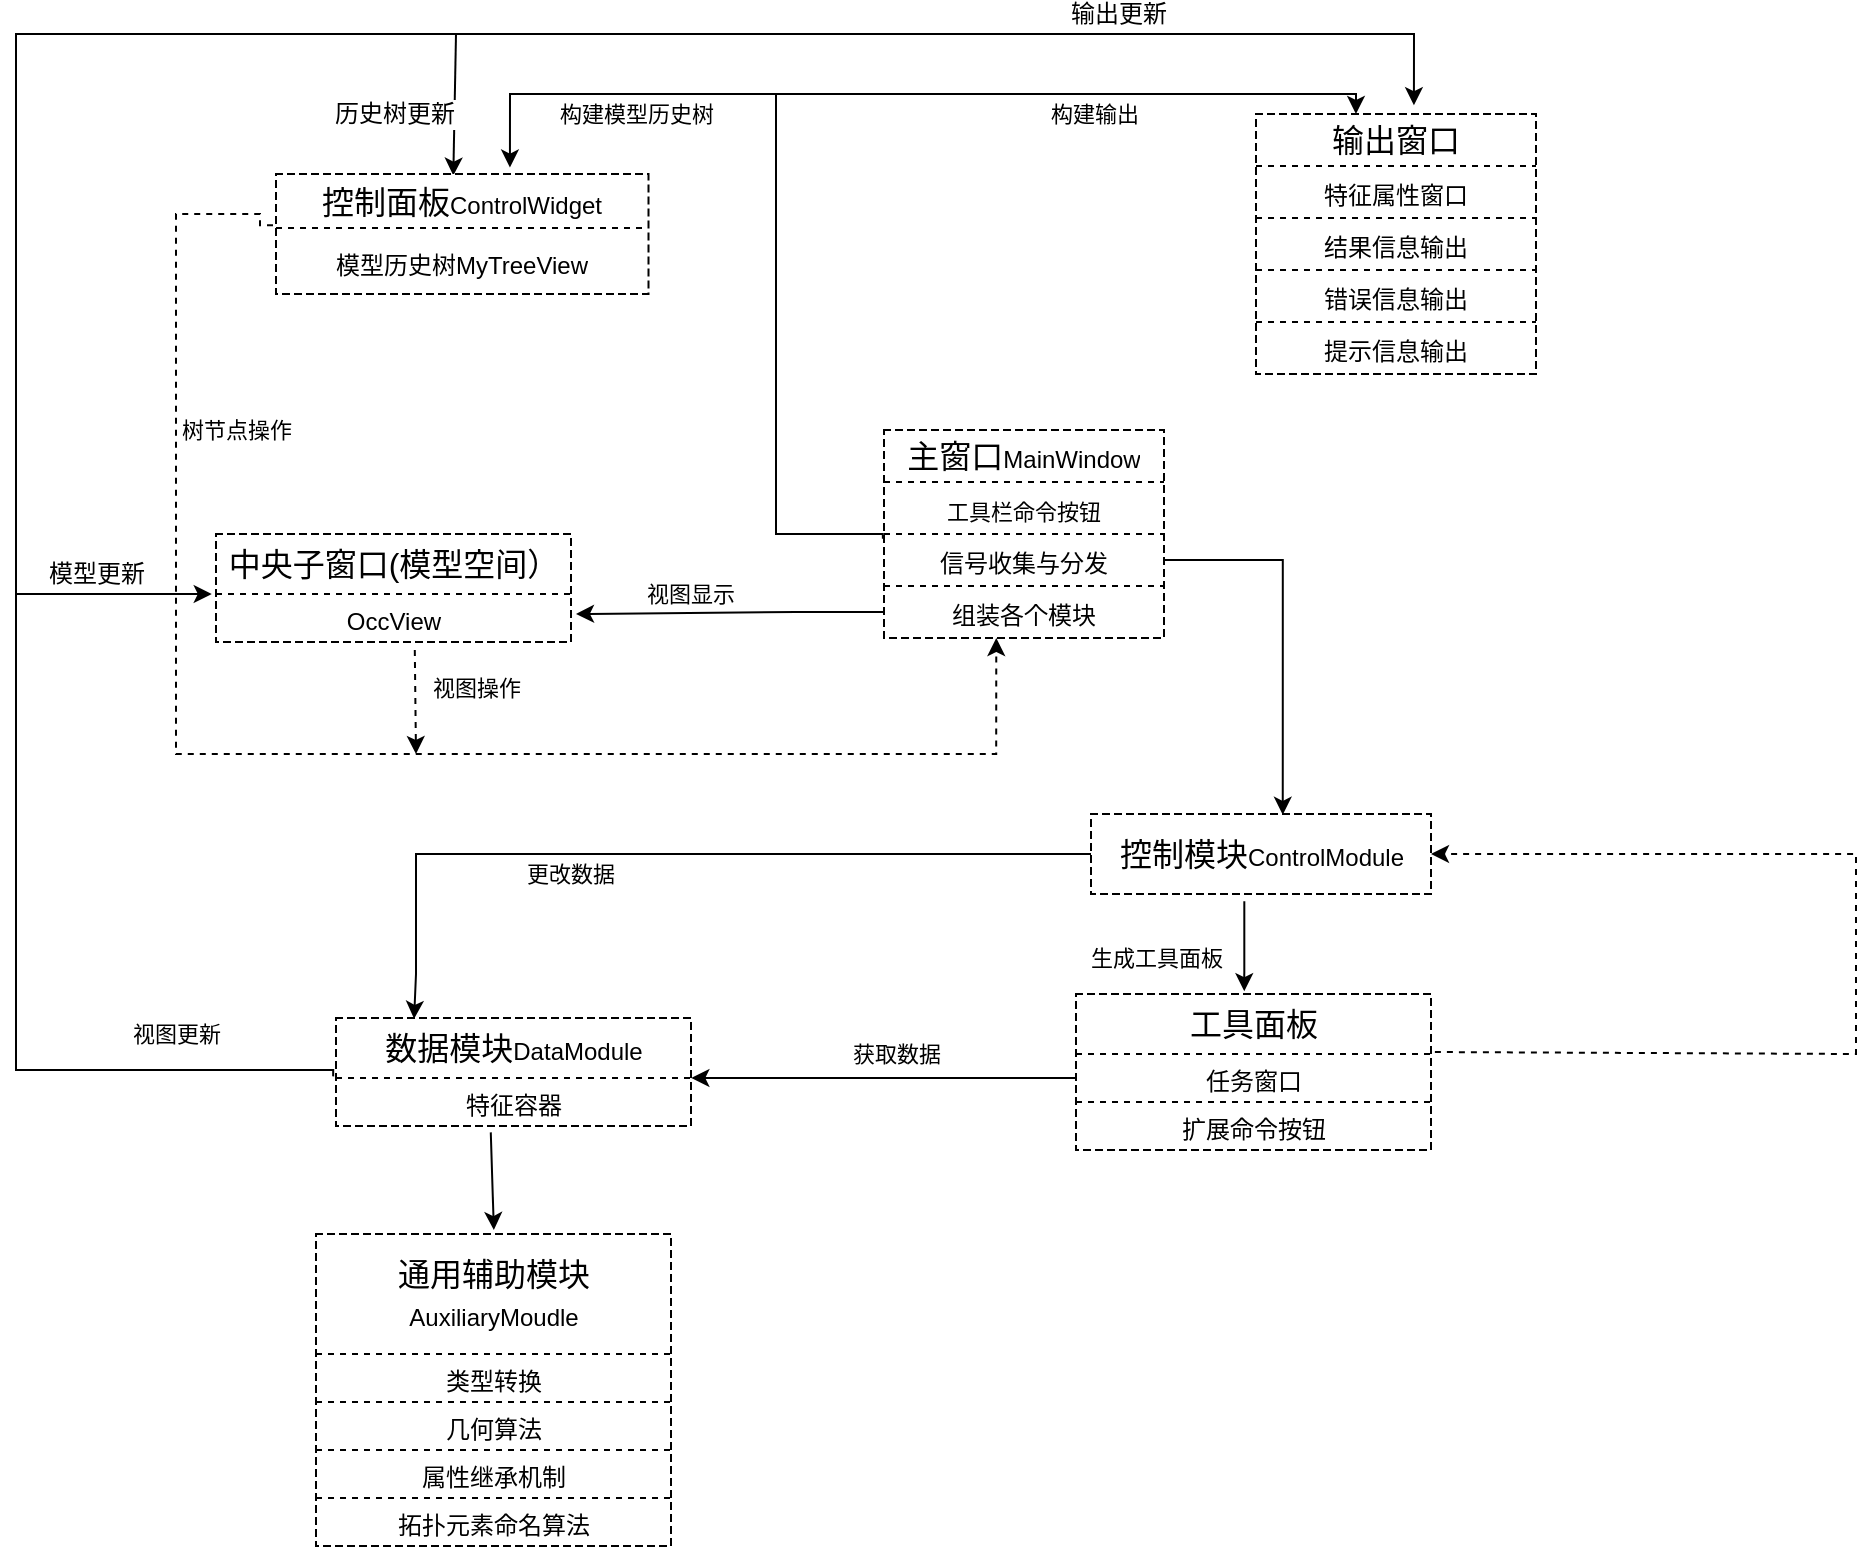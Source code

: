 <mxfile version="20.8.22" type="github">
  <diagram name="第 1 页" id="16RI17mL2uCNAuS8TD31">
    <mxGraphModel dx="1877" dy="1784" grid="1" gridSize="10" guides="1" tooltips="1" connect="1" arrows="1" fold="1" page="1" pageScale="1" pageWidth="827" pageHeight="1169" math="0" shadow="0">
      <root>
        <mxCell id="0" />
        <mxCell id="1" parent="0" />
        <mxCell id="DAp46HCaXQgZN_aL6sgi-23" value="" style="endArrow=classic;html=1;rounded=0;exitX=0.436;exitY=1.133;exitDx=0;exitDy=0;entryX=0.501;entryY=-0.033;entryDx=0;entryDy=0;entryPerimeter=0;exitPerimeter=0;" edge="1" parent="1" source="DAp46HCaXQgZN_aL6sgi-140" target="DAp46HCaXQgZN_aL6sgi-102">
          <mxGeometry width="50" height="50" relative="1" as="geometry">
            <mxPoint x="52.5" y="505" as="sourcePoint" />
            <mxPoint x="52.5" y="550" as="targetPoint" />
            <Array as="points" />
          </mxGeometry>
        </mxCell>
        <mxCell id="DAp46HCaXQgZN_aL6sgi-24" value="" style="endArrow=classic;html=1;rounded=0;exitX=0;exitY=0.5;exitDx=0;exitDy=0;" edge="1" parent="1" source="DAp46HCaXQgZN_aL6sgi-97">
          <mxGeometry width="50" height="50" relative="1" as="geometry">
            <mxPoint x="270" y="200" as="sourcePoint" />
            <mxPoint x="120" y="240" as="targetPoint" />
            <Array as="points">
              <mxPoint x="230" y="239" />
            </Array>
          </mxGeometry>
        </mxCell>
        <mxCell id="DAp46HCaXQgZN_aL6sgi-27" value="视图显示" style="edgeLabel;html=1;align=center;verticalAlign=middle;resizable=0;points=[];" vertex="1" connectable="0" parent="DAp46HCaXQgZN_aL6sgi-24">
          <mxGeometry x="0.44" y="-3" relative="1" as="geometry">
            <mxPoint x="14" y="-7" as="offset" />
          </mxGeometry>
        </mxCell>
        <mxCell id="DAp46HCaXQgZN_aL6sgi-25" value="" style="endArrow=classic;html=1;rounded=0;entryX=0.628;entryY=-0.119;entryDx=0;entryDy=0;entryPerimeter=0;edgeStyle=orthogonalEdgeStyle;exitX=-0.004;exitY=0.092;exitDx=0;exitDy=0;exitPerimeter=0;" edge="1" parent="1" source="DAp46HCaXQgZN_aL6sgi-95" target="DAp46HCaXQgZN_aL6sgi-133">
          <mxGeometry width="50" height="50" relative="1" as="geometry">
            <mxPoint x="200" y="200" as="sourcePoint" />
            <mxPoint x="92.245" y="-9.37" as="targetPoint" />
            <Array as="points">
              <mxPoint x="273" y="200" />
              <mxPoint x="220" y="200" />
              <mxPoint x="220" y="-20" />
              <mxPoint x="87" y="-20" />
            </Array>
          </mxGeometry>
        </mxCell>
        <mxCell id="DAp46HCaXQgZN_aL6sgi-28" value="构建模型历史树" style="edgeLabel;html=1;align=center;verticalAlign=middle;resizable=0;points=[];" vertex="1" connectable="0" parent="DAp46HCaXQgZN_aL6sgi-25">
          <mxGeometry x="0.555" y="-3" relative="1" as="geometry">
            <mxPoint y="13" as="offset" />
          </mxGeometry>
        </mxCell>
        <mxCell id="DAp46HCaXQgZN_aL6sgi-29" value="" style="endArrow=classic;html=1;rounded=0;edgeStyle=orthogonalEdgeStyle;entryX=0.357;entryY=0;entryDx=0;entryDy=0;entryPerimeter=0;" edge="1" parent="1" target="DAp46HCaXQgZN_aL6sgi-73">
          <mxGeometry width="50" height="50" relative="1" as="geometry">
            <mxPoint x="220" y="-20" as="sourcePoint" />
            <mxPoint x="510" y="50" as="targetPoint" />
            <Array as="points">
              <mxPoint x="510" y="-20" />
            </Array>
          </mxGeometry>
        </mxCell>
        <mxCell id="DAp46HCaXQgZN_aL6sgi-30" value="构建输出" style="edgeLabel;html=1;align=center;verticalAlign=middle;resizable=0;points=[];" vertex="1" connectable="0" parent="DAp46HCaXQgZN_aL6sgi-29">
          <mxGeometry x="0.023" y="5" relative="1" as="geometry">
            <mxPoint x="5" y="15" as="offset" />
          </mxGeometry>
        </mxCell>
        <mxCell id="DAp46HCaXQgZN_aL6sgi-31" value="" style="endArrow=classic;html=1;rounded=0;edgeStyle=orthogonalEdgeStyle;dashed=1;entryX=0.401;entryY=1;entryDx=0;entryDy=0;entryPerimeter=0;exitX=-0.008;exitY=-0.042;exitDx=0;exitDy=0;exitPerimeter=0;" edge="1" parent="1" source="DAp46HCaXQgZN_aL6sgi-135" target="DAp46HCaXQgZN_aL6sgi-97">
          <mxGeometry width="50" height="50" relative="1" as="geometry">
            <mxPoint x="2.5" y="40" as="sourcePoint" />
            <mxPoint x="330" y="230" as="targetPoint" />
            <Array as="points">
              <mxPoint x="-38" y="40" />
              <mxPoint x="-80" y="40" />
              <mxPoint x="-80" y="310" />
              <mxPoint x="330" y="310" />
            </Array>
          </mxGeometry>
        </mxCell>
        <mxCell id="DAp46HCaXQgZN_aL6sgi-37" value="树节点操作" style="edgeLabel;html=1;align=center;verticalAlign=middle;resizable=0;points=[];" vertex="1" connectable="0" parent="DAp46HCaXQgZN_aL6sgi-31">
          <mxGeometry x="-0.556" y="1" relative="1" as="geometry">
            <mxPoint x="29" y="-14" as="offset" />
          </mxGeometry>
        </mxCell>
        <mxCell id="DAp46HCaXQgZN_aL6sgi-38" value="" style="endArrow=classic;html=1;rounded=0;exitX=0.56;exitY=1.167;exitDx=0;exitDy=0;dashed=1;exitPerimeter=0;" edge="1" parent="1" source="DAp46HCaXQgZN_aL6sgi-127">
          <mxGeometry width="50" height="50" relative="1" as="geometry">
            <mxPoint x="35" y="230" as="sourcePoint" />
            <mxPoint x="40" y="310" as="targetPoint" />
            <Array as="points" />
          </mxGeometry>
        </mxCell>
        <mxCell id="DAp46HCaXQgZN_aL6sgi-39" value="视图操作" style="edgeLabel;html=1;align=center;verticalAlign=middle;resizable=0;points=[];" vertex="1" connectable="0" parent="DAp46HCaXQgZN_aL6sgi-38">
          <mxGeometry x="-0.28" relative="1" as="geometry">
            <mxPoint x="30" as="offset" />
          </mxGeometry>
        </mxCell>
        <mxCell id="DAp46HCaXQgZN_aL6sgi-40" value="" style="endArrow=classic;html=1;rounded=0;exitX=1;exitY=0.5;exitDx=0;exitDy=0;entryX=0.564;entryY=0.01;entryDx=0;entryDy=0;edgeStyle=orthogonalEdgeStyle;entryPerimeter=0;" edge="1" parent="1" source="DAp46HCaXQgZN_aL6sgi-95" target="DAp46HCaXQgZN_aL6sgi-143">
          <mxGeometry width="50" height="50" relative="1" as="geometry">
            <mxPoint x="390" y="200" as="sourcePoint" />
            <mxPoint x="454" y="310" as="targetPoint" />
          </mxGeometry>
        </mxCell>
        <mxCell id="DAp46HCaXQgZN_aL6sgi-46" value="" style="endArrow=classic;html=1;rounded=0;exitX=0;exitY=0.5;exitDx=0;exitDy=0;entryX=0.22;entryY=0.013;entryDx=0;entryDy=0;entryPerimeter=0;" edge="1" parent="1" source="DAp46HCaXQgZN_aL6sgi-143" target="DAp46HCaXQgZN_aL6sgi-138">
          <mxGeometry width="50" height="50" relative="1" as="geometry">
            <mxPoint x="412.24" y="378" as="sourcePoint" />
            <mxPoint x="53" y="440" as="targetPoint" />
            <Array as="points">
              <mxPoint x="40" y="360" />
              <mxPoint x="40" y="400" />
              <mxPoint x="40" y="420" />
            </Array>
          </mxGeometry>
        </mxCell>
        <mxCell id="DAp46HCaXQgZN_aL6sgi-47" value="更改数据" style="edgeLabel;html=1;align=center;verticalAlign=middle;resizable=0;points=[];" vertex="1" connectable="0" parent="DAp46HCaXQgZN_aL6sgi-46">
          <mxGeometry x="0.297" relative="1" as="geometry">
            <mxPoint x="12" y="10" as="offset" />
          </mxGeometry>
        </mxCell>
        <mxCell id="DAp46HCaXQgZN_aL6sgi-53" value="" style="endArrow=classic;html=1;rounded=0;exitX=0.451;exitY=1.09;exitDx=0;exitDy=0;entryX=0.474;entryY=-0.047;entryDx=0;entryDy=0;entryPerimeter=0;exitPerimeter=0;" edge="1" parent="1" source="DAp46HCaXQgZN_aL6sgi-143" target="DAp46HCaXQgZN_aL6sgi-114">
          <mxGeometry width="50" height="50" relative="1" as="geometry">
            <mxPoint x="454" y="390" as="sourcePoint" />
            <mxPoint x="445" y="440" as="targetPoint" />
          </mxGeometry>
        </mxCell>
        <mxCell id="DAp46HCaXQgZN_aL6sgi-54" value="生成工具面板" style="edgeLabel;html=1;align=center;verticalAlign=middle;resizable=0;points=[];" vertex="1" connectable="0" parent="DAp46HCaXQgZN_aL6sgi-53">
          <mxGeometry x="0.117" y="-1" relative="1" as="geometry">
            <mxPoint x="-43" y="3" as="offset" />
          </mxGeometry>
        </mxCell>
        <mxCell id="DAp46HCaXQgZN_aL6sgi-55" value="" style="endArrow=classic;html=1;rounded=0;exitX=1.011;exitY=0.967;exitDx=0;exitDy=0;entryX=1;entryY=0.5;entryDx=0;entryDy=0;dashed=1;edgeStyle=orthogonalEdgeStyle;exitPerimeter=0;" edge="1" parent="1" source="DAp46HCaXQgZN_aL6sgi-114" target="DAp46HCaXQgZN_aL6sgi-143">
          <mxGeometry width="50" height="50" relative="1" as="geometry">
            <mxPoint x="500" y="485" as="sourcePoint" />
            <mxPoint x="496.24" y="360.4" as="targetPoint" />
            <Array as="points">
              <mxPoint x="760" y="460" />
              <mxPoint x="760" y="360" />
            </Array>
          </mxGeometry>
        </mxCell>
        <mxCell id="DAp46HCaXQgZN_aL6sgi-56" value="" style="endArrow=classic;html=1;rounded=0;entryX=1.001;entryY=0;entryDx=0;entryDy=0;entryPerimeter=0;exitX=0;exitY=0.5;exitDx=0;exitDy=0;" edge="1" parent="1" source="DAp46HCaXQgZN_aL6sgi-116" target="DAp46HCaXQgZN_aL6sgi-140">
          <mxGeometry width="50" height="50" relative="1" as="geometry">
            <mxPoint x="154.66" y="470" as="sourcePoint" />
            <mxPoint x="454.66" y="461.875" as="targetPoint" />
            <Array as="points" />
          </mxGeometry>
        </mxCell>
        <mxCell id="DAp46HCaXQgZN_aL6sgi-57" value="获取数据" style="edgeLabel;html=1;align=center;verticalAlign=middle;resizable=0;points=[];" vertex="1" connectable="0" parent="DAp46HCaXQgZN_aL6sgi-56">
          <mxGeometry x="-0.155" relative="1" as="geometry">
            <mxPoint x="-9" y="-12" as="offset" />
          </mxGeometry>
        </mxCell>
        <mxCell id="DAp46HCaXQgZN_aL6sgi-58" value="" style="endArrow=classic;html=1;rounded=0;edgeStyle=orthogonalEdgeStyle;entryX=0.564;entryY=-0.169;entryDx=0;entryDy=0;entryPerimeter=0;exitX=-0.008;exitY=0.973;exitDx=0;exitDy=0;exitPerimeter=0;" edge="1" parent="1" source="DAp46HCaXQgZN_aL6sgi-138" target="DAp46HCaXQgZN_aL6sgi-73">
          <mxGeometry width="50" height="50" relative="1" as="geometry">
            <mxPoint x="-60" y="460" as="sourcePoint" />
            <mxPoint x="540" y="40" as="targetPoint" />
            <Array as="points">
              <mxPoint x="-1" y="468" />
              <mxPoint x="-160" y="468" />
              <mxPoint x="-160" y="-50" />
              <mxPoint x="539" y="-50" />
            </Array>
          </mxGeometry>
        </mxCell>
        <mxCell id="DAp46HCaXQgZN_aL6sgi-61" value="视图更新" style="edgeLabel;html=1;align=center;verticalAlign=middle;resizable=0;points=[];" vertex="1" connectable="0" parent="DAp46HCaXQgZN_aL6sgi-58">
          <mxGeometry x="-0.7" y="-4" relative="1" as="geometry">
            <mxPoint x="76" y="32" as="offset" />
          </mxGeometry>
        </mxCell>
        <mxCell id="DAp46HCaXQgZN_aL6sgi-153" value="输出更新" style="edgeLabel;html=1;align=center;verticalAlign=middle;resizable=0;points=[];fontSize=12;" vertex="1" connectable="0" parent="DAp46HCaXQgZN_aL6sgi-58">
          <mxGeometry x="0.89" y="-3" relative="1" as="geometry">
            <mxPoint x="-106" y="-13" as="offset" />
          </mxGeometry>
        </mxCell>
        <mxCell id="DAp46HCaXQgZN_aL6sgi-62" value="" style="endArrow=classic;html=1;rounded=0;entryX=-0.012;entryY=0;entryDx=0;entryDy=0;entryPerimeter=0;" edge="1" parent="1" target="DAp46HCaXQgZN_aL6sgi-127">
          <mxGeometry width="50" height="50" relative="1" as="geometry">
            <mxPoint x="-160" y="230" as="sourcePoint" />
            <mxPoint x="-25" y="200" as="targetPoint" />
          </mxGeometry>
        </mxCell>
        <mxCell id="DAp46HCaXQgZN_aL6sgi-151" value="模型更新" style="edgeLabel;html=1;align=center;verticalAlign=middle;resizable=0;points=[];fontSize=12;" vertex="1" connectable="0" parent="DAp46HCaXQgZN_aL6sgi-62">
          <mxGeometry x="-0.456" y="1" relative="1" as="geometry">
            <mxPoint x="13" y="-9" as="offset" />
          </mxGeometry>
        </mxCell>
        <mxCell id="DAp46HCaXQgZN_aL6sgi-63" value="" style="endArrow=classic;html=1;rounded=0;entryX=0.476;entryY=0.03;entryDx=0;entryDy=0;entryPerimeter=0;" edge="1" parent="1" target="DAp46HCaXQgZN_aL6sgi-133">
          <mxGeometry width="50" height="50" relative="1" as="geometry">
            <mxPoint x="60" y="-50" as="sourcePoint" />
            <mxPoint x="59.85" y="-8.56" as="targetPoint" />
          </mxGeometry>
        </mxCell>
        <mxCell id="DAp46HCaXQgZN_aL6sgi-152" value="历史树更新" style="edgeLabel;html=1;align=center;verticalAlign=middle;resizable=0;points=[];fontSize=12;" vertex="1" connectable="0" parent="DAp46HCaXQgZN_aL6sgi-63">
          <mxGeometry x="-0.298" y="-2" relative="1" as="geometry">
            <mxPoint x="-29" y="15" as="offset" />
          </mxGeometry>
        </mxCell>
        <mxCell id="DAp46HCaXQgZN_aL6sgi-72" value="" style="shape=table;startSize=0;container=1;collapsible=0;childLayout=tableLayout;fontSize=16;dashed=1;" vertex="1" parent="1">
          <mxGeometry x="460" y="-10" width="140" height="130" as="geometry" />
        </mxCell>
        <mxCell id="DAp46HCaXQgZN_aL6sgi-73" value="" style="shape=tableRow;horizontal=0;startSize=0;swimlaneHead=0;swimlaneBody=0;strokeColor=inherit;top=0;left=0;bottom=0;right=0;collapsible=0;dropTarget=0;fillColor=none;points=[[0,0.5],[1,0.5]];portConstraint=eastwest;fontSize=16;" vertex="1" parent="DAp46HCaXQgZN_aL6sgi-72">
          <mxGeometry width="140" height="26" as="geometry" />
        </mxCell>
        <mxCell id="DAp46HCaXQgZN_aL6sgi-74" value="&lt;font style=&quot;font-size: 16px;&quot;&gt;输出窗口&lt;/font&gt;" style="shape=partialRectangle;html=1;whiteSpace=wrap;connectable=0;strokeColor=inherit;overflow=hidden;fillColor=none;top=0;left=0;bottom=0;right=0;pointerEvents=1;fontSize=16;" vertex="1" parent="DAp46HCaXQgZN_aL6sgi-73">
          <mxGeometry width="140" height="26" as="geometry">
            <mxRectangle width="140" height="26" as="alternateBounds" />
          </mxGeometry>
        </mxCell>
        <mxCell id="DAp46HCaXQgZN_aL6sgi-77" value="" style="shape=tableRow;horizontal=0;startSize=0;swimlaneHead=0;swimlaneBody=0;strokeColor=inherit;top=0;left=0;bottom=0;right=0;collapsible=0;dropTarget=0;fillColor=none;points=[[0,0.5],[1,0.5]];portConstraint=eastwest;fontSize=16;" vertex="1" parent="DAp46HCaXQgZN_aL6sgi-72">
          <mxGeometry y="26" width="140" height="26" as="geometry" />
        </mxCell>
        <mxCell id="DAp46HCaXQgZN_aL6sgi-78" value="&lt;font style=&quot;font-size: 12px;&quot;&gt;特征属性窗口&lt;/font&gt;" style="shape=partialRectangle;html=1;whiteSpace=wrap;connectable=0;strokeColor=inherit;overflow=hidden;fillColor=none;top=0;left=0;bottom=0;right=0;pointerEvents=1;fontSize=16;" vertex="1" parent="DAp46HCaXQgZN_aL6sgi-77">
          <mxGeometry width="140" height="26" as="geometry">
            <mxRectangle width="140" height="26" as="alternateBounds" />
          </mxGeometry>
        </mxCell>
        <mxCell id="DAp46HCaXQgZN_aL6sgi-81" value="" style="shape=tableRow;horizontal=0;startSize=0;swimlaneHead=0;swimlaneBody=0;strokeColor=inherit;top=0;left=0;bottom=0;right=0;collapsible=0;dropTarget=0;fillColor=none;points=[[0,0.5],[1,0.5]];portConstraint=eastwest;fontSize=16;" vertex="1" parent="DAp46HCaXQgZN_aL6sgi-72">
          <mxGeometry y="52" width="140" height="26" as="geometry" />
        </mxCell>
        <mxCell id="DAp46HCaXQgZN_aL6sgi-82" value="&lt;font style=&quot;font-size: 12px;&quot;&gt;结果信息输出&lt;/font&gt;" style="shape=partialRectangle;html=1;whiteSpace=wrap;connectable=0;strokeColor=inherit;overflow=hidden;fillColor=none;top=0;left=0;bottom=0;right=0;pointerEvents=1;fontSize=16;" vertex="1" parent="DAp46HCaXQgZN_aL6sgi-81">
          <mxGeometry width="140" height="26" as="geometry">
            <mxRectangle width="140" height="26" as="alternateBounds" />
          </mxGeometry>
        </mxCell>
        <mxCell id="DAp46HCaXQgZN_aL6sgi-87" style="shape=tableRow;horizontal=0;startSize=0;swimlaneHead=0;swimlaneBody=0;strokeColor=inherit;top=0;left=0;bottom=0;right=0;collapsible=0;dropTarget=0;fillColor=none;points=[[0,0.5],[1,0.5]];portConstraint=eastwest;fontSize=16;" vertex="1" parent="DAp46HCaXQgZN_aL6sgi-72">
          <mxGeometry y="78" width="140" height="26" as="geometry" />
        </mxCell>
        <mxCell id="DAp46HCaXQgZN_aL6sgi-88" value="&lt;font style=&quot;font-size: 12px;&quot;&gt;错误信息输出&lt;/font&gt;" style="shape=partialRectangle;html=1;whiteSpace=wrap;connectable=0;strokeColor=inherit;overflow=hidden;fillColor=none;top=0;left=0;bottom=0;right=0;pointerEvents=1;fontSize=16;" vertex="1" parent="DAp46HCaXQgZN_aL6sgi-87">
          <mxGeometry width="140" height="26" as="geometry">
            <mxRectangle width="140" height="26" as="alternateBounds" />
          </mxGeometry>
        </mxCell>
        <mxCell id="DAp46HCaXQgZN_aL6sgi-85" style="shape=tableRow;horizontal=0;startSize=0;swimlaneHead=0;swimlaneBody=0;strokeColor=inherit;top=0;left=0;bottom=0;right=0;collapsible=0;dropTarget=0;fillColor=none;points=[[0,0.5],[1,0.5]];portConstraint=eastwest;fontSize=16;" vertex="1" parent="DAp46HCaXQgZN_aL6sgi-72">
          <mxGeometry y="104" width="140" height="26" as="geometry" />
        </mxCell>
        <mxCell id="DAp46HCaXQgZN_aL6sgi-86" value="&lt;font style=&quot;font-size: 12px;&quot;&gt;提示信息输出&lt;/font&gt;" style="shape=partialRectangle;html=1;whiteSpace=wrap;connectable=0;strokeColor=inherit;overflow=hidden;fillColor=none;top=0;left=0;bottom=0;right=0;pointerEvents=1;fontSize=16;" vertex="1" parent="DAp46HCaXQgZN_aL6sgi-85">
          <mxGeometry width="140" height="26" as="geometry">
            <mxRectangle width="140" height="26" as="alternateBounds" />
          </mxGeometry>
        </mxCell>
        <mxCell id="DAp46HCaXQgZN_aL6sgi-90" value="" style="shape=table;startSize=0;container=1;collapsible=0;childLayout=tableLayout;fontSize=16;dashed=1;" vertex="1" parent="1">
          <mxGeometry x="274" y="148" width="140" height="104" as="geometry" />
        </mxCell>
        <mxCell id="DAp46HCaXQgZN_aL6sgi-91" value="" style="shape=tableRow;horizontal=0;startSize=0;swimlaneHead=0;swimlaneBody=0;strokeColor=inherit;top=0;left=0;bottom=0;right=0;collapsible=0;dropTarget=0;fillColor=none;points=[[0,0.5],[1,0.5]];portConstraint=eastwest;fontSize=16;" vertex="1" parent="DAp46HCaXQgZN_aL6sgi-90">
          <mxGeometry width="140" height="26" as="geometry" />
        </mxCell>
        <mxCell id="DAp46HCaXQgZN_aL6sgi-92" value="主窗口&lt;font style=&quot;font-size: 12px;&quot;&gt;MainWindow&lt;/font&gt;" style="shape=partialRectangle;html=1;whiteSpace=wrap;connectable=0;strokeColor=inherit;overflow=hidden;fillColor=none;top=0;left=0;bottom=0;right=0;pointerEvents=1;fontSize=16;" vertex="1" parent="DAp46HCaXQgZN_aL6sgi-91">
          <mxGeometry width="140" height="26" as="geometry">
            <mxRectangle width="140" height="26" as="alternateBounds" />
          </mxGeometry>
        </mxCell>
        <mxCell id="DAp46HCaXQgZN_aL6sgi-93" value="" style="shape=tableRow;horizontal=0;startSize=0;swimlaneHead=0;swimlaneBody=0;strokeColor=inherit;top=0;left=0;bottom=0;right=0;collapsible=0;dropTarget=0;fillColor=none;points=[[0,0.5],[1,0.5]];portConstraint=eastwest;fontSize=16;" vertex="1" parent="DAp46HCaXQgZN_aL6sgi-90">
          <mxGeometry y="26" width="140" height="26" as="geometry" />
        </mxCell>
        <mxCell id="DAp46HCaXQgZN_aL6sgi-94" value="&lt;font style=&quot;font-size: 11px;&quot;&gt;工具栏命令按钮&lt;/font&gt;" style="shape=partialRectangle;html=1;whiteSpace=wrap;connectable=0;strokeColor=inherit;overflow=hidden;fillColor=none;top=0;left=0;bottom=0;right=0;pointerEvents=1;fontSize=16;" vertex="1" parent="DAp46HCaXQgZN_aL6sgi-93">
          <mxGeometry width="140" height="26" as="geometry">
            <mxRectangle width="140" height="26" as="alternateBounds" />
          </mxGeometry>
        </mxCell>
        <mxCell id="DAp46HCaXQgZN_aL6sgi-95" value="" style="shape=tableRow;horizontal=0;startSize=0;swimlaneHead=0;swimlaneBody=0;strokeColor=inherit;top=0;left=0;bottom=0;right=0;collapsible=0;dropTarget=0;fillColor=none;points=[[0,0.5],[1,0.5]];portConstraint=eastwest;fontSize=16;" vertex="1" parent="DAp46HCaXQgZN_aL6sgi-90">
          <mxGeometry y="52" width="140" height="26" as="geometry" />
        </mxCell>
        <mxCell id="DAp46HCaXQgZN_aL6sgi-96" value="&lt;font style=&quot;font-size: 12px;&quot;&gt;信号收集与分发&lt;/font&gt;" style="shape=partialRectangle;html=1;whiteSpace=wrap;connectable=0;strokeColor=inherit;overflow=hidden;fillColor=none;top=0;left=0;bottom=0;right=0;pointerEvents=1;fontSize=16;" vertex="1" parent="DAp46HCaXQgZN_aL6sgi-95">
          <mxGeometry width="140" height="26" as="geometry">
            <mxRectangle width="140" height="26" as="alternateBounds" />
          </mxGeometry>
        </mxCell>
        <mxCell id="DAp46HCaXQgZN_aL6sgi-97" style="shape=tableRow;horizontal=0;startSize=0;swimlaneHead=0;swimlaneBody=0;strokeColor=inherit;top=0;left=0;bottom=0;right=0;collapsible=0;dropTarget=0;fillColor=none;points=[[0,0.5],[1,0.5]];portConstraint=eastwest;fontSize=16;" vertex="1" parent="DAp46HCaXQgZN_aL6sgi-90">
          <mxGeometry y="78" width="140" height="26" as="geometry" />
        </mxCell>
        <mxCell id="DAp46HCaXQgZN_aL6sgi-98" value="&lt;font style=&quot;font-size: 12px;&quot;&gt;组装各个模块&lt;/font&gt;" style="shape=partialRectangle;html=1;whiteSpace=wrap;connectable=0;strokeColor=inherit;overflow=hidden;fillColor=none;top=0;left=0;bottom=0;right=0;pointerEvents=1;fontSize=16;" vertex="1" parent="DAp46HCaXQgZN_aL6sgi-97">
          <mxGeometry width="140" height="26" as="geometry">
            <mxRectangle width="140" height="26" as="alternateBounds" />
          </mxGeometry>
        </mxCell>
        <mxCell id="DAp46HCaXQgZN_aL6sgi-101" value="" style="shape=table;startSize=0;container=1;collapsible=0;childLayout=tableLayout;fontSize=16;dashed=1;" vertex="1" parent="1">
          <mxGeometry x="-10" y="550" width="177.5" height="156" as="geometry" />
        </mxCell>
        <mxCell id="DAp46HCaXQgZN_aL6sgi-102" value="" style="shape=tableRow;horizontal=0;startSize=0;swimlaneHead=0;swimlaneBody=0;strokeColor=inherit;top=0;left=0;bottom=0;right=0;collapsible=0;dropTarget=0;fillColor=none;points=[[0,0.5],[1,0.5]];portConstraint=eastwest;fontSize=16;" vertex="1" parent="DAp46HCaXQgZN_aL6sgi-101">
          <mxGeometry width="177.5" height="60" as="geometry" />
        </mxCell>
        <mxCell id="DAp46HCaXQgZN_aL6sgi-103" value="通用辅助模块&lt;br style=&quot;border-color: var(--border-color); font-size: 12px;&quot;&gt;&lt;span style=&quot;font-size: 12px;&quot;&gt;AuxiliaryMoudle&lt;/span&gt;" style="shape=partialRectangle;html=1;whiteSpace=wrap;connectable=0;strokeColor=inherit;overflow=hidden;fillColor=none;top=0;left=0;bottom=0;right=0;pointerEvents=1;fontSize=16;" vertex="1" parent="DAp46HCaXQgZN_aL6sgi-102">
          <mxGeometry width="178" height="60" as="geometry">
            <mxRectangle width="178" height="60" as="alternateBounds" />
          </mxGeometry>
        </mxCell>
        <mxCell id="DAp46HCaXQgZN_aL6sgi-104" value="" style="shape=tableRow;horizontal=0;startSize=0;swimlaneHead=0;swimlaneBody=0;strokeColor=inherit;top=0;left=0;bottom=0;right=0;collapsible=0;dropTarget=0;fillColor=none;points=[[0,0.5],[1,0.5]];portConstraint=eastwest;fontSize=16;" vertex="1" parent="DAp46HCaXQgZN_aL6sgi-101">
          <mxGeometry y="60" width="177.5" height="24" as="geometry" />
        </mxCell>
        <mxCell id="DAp46HCaXQgZN_aL6sgi-105" value="&lt;font style=&quot;font-size: 12px;&quot;&gt;类型转换&lt;/font&gt;" style="shape=partialRectangle;html=1;whiteSpace=wrap;connectable=0;strokeColor=inherit;overflow=hidden;fillColor=none;top=0;left=0;bottom=0;right=0;pointerEvents=1;fontSize=16;" vertex="1" parent="DAp46HCaXQgZN_aL6sgi-104">
          <mxGeometry width="178" height="24" as="geometry">
            <mxRectangle width="178" height="24" as="alternateBounds" />
          </mxGeometry>
        </mxCell>
        <mxCell id="DAp46HCaXQgZN_aL6sgi-106" value="" style="shape=tableRow;horizontal=0;startSize=0;swimlaneHead=0;swimlaneBody=0;strokeColor=inherit;top=0;left=0;bottom=0;right=0;collapsible=0;dropTarget=0;fillColor=none;points=[[0,0.5],[1,0.5]];portConstraint=eastwest;fontSize=16;" vertex="1" parent="DAp46HCaXQgZN_aL6sgi-101">
          <mxGeometry y="84" width="177.5" height="24" as="geometry" />
        </mxCell>
        <mxCell id="DAp46HCaXQgZN_aL6sgi-107" value="&lt;font style=&quot;font-size: 12px;&quot;&gt;几何算法&lt;/font&gt;" style="shape=partialRectangle;html=1;whiteSpace=wrap;connectable=0;strokeColor=inherit;overflow=hidden;fillColor=none;top=0;left=0;bottom=0;right=0;pointerEvents=1;fontSize=16;" vertex="1" parent="DAp46HCaXQgZN_aL6sgi-106">
          <mxGeometry width="178" height="24" as="geometry">
            <mxRectangle width="178" height="24" as="alternateBounds" />
          </mxGeometry>
        </mxCell>
        <mxCell id="DAp46HCaXQgZN_aL6sgi-108" style="shape=tableRow;horizontal=0;startSize=0;swimlaneHead=0;swimlaneBody=0;strokeColor=inherit;top=0;left=0;bottom=0;right=0;collapsible=0;dropTarget=0;fillColor=none;points=[[0,0.5],[1,0.5]];portConstraint=eastwest;fontSize=16;" vertex="1" parent="DAp46HCaXQgZN_aL6sgi-101">
          <mxGeometry y="108" width="177.5" height="24" as="geometry" />
        </mxCell>
        <mxCell id="DAp46HCaXQgZN_aL6sgi-109" value="&lt;font style=&quot;font-size: 12px;&quot;&gt;属性继承机制&lt;/font&gt;" style="shape=partialRectangle;html=1;whiteSpace=wrap;connectable=0;strokeColor=inherit;overflow=hidden;fillColor=none;top=0;left=0;bottom=0;right=0;pointerEvents=1;fontSize=16;" vertex="1" parent="DAp46HCaXQgZN_aL6sgi-108">
          <mxGeometry width="178" height="24" as="geometry">
            <mxRectangle width="178" height="24" as="alternateBounds" />
          </mxGeometry>
        </mxCell>
        <mxCell id="DAp46HCaXQgZN_aL6sgi-110" style="shape=tableRow;horizontal=0;startSize=0;swimlaneHead=0;swimlaneBody=0;strokeColor=inherit;top=0;left=0;bottom=0;right=0;collapsible=0;dropTarget=0;fillColor=none;points=[[0,0.5],[1,0.5]];portConstraint=eastwest;fontSize=16;" vertex="1" parent="DAp46HCaXQgZN_aL6sgi-101">
          <mxGeometry y="132" width="177.5" height="24" as="geometry" />
        </mxCell>
        <mxCell id="DAp46HCaXQgZN_aL6sgi-111" value="&lt;font style=&quot;font-size: 12px;&quot;&gt;拓扑元素命名算法&lt;/font&gt;" style="shape=partialRectangle;html=1;whiteSpace=wrap;connectable=0;strokeColor=inherit;overflow=hidden;fillColor=none;top=0;left=0;bottom=0;right=0;pointerEvents=1;fontSize=16;" vertex="1" parent="DAp46HCaXQgZN_aL6sgi-110">
          <mxGeometry width="178" height="24" as="geometry">
            <mxRectangle width="178" height="24" as="alternateBounds" />
          </mxGeometry>
        </mxCell>
        <mxCell id="DAp46HCaXQgZN_aL6sgi-113" value="" style="shape=table;startSize=0;container=1;collapsible=0;childLayout=tableLayout;fontSize=16;dashed=1;" vertex="1" parent="1">
          <mxGeometry x="370" y="430" width="177.5" height="78" as="geometry" />
        </mxCell>
        <mxCell id="DAp46HCaXQgZN_aL6sgi-114" value="" style="shape=tableRow;horizontal=0;startSize=0;swimlaneHead=0;swimlaneBody=0;strokeColor=inherit;top=0;left=0;bottom=0;right=0;collapsible=0;dropTarget=0;fillColor=none;points=[[0,0.5],[1,0.5]];portConstraint=eastwest;fontSize=16;" vertex="1" parent="DAp46HCaXQgZN_aL6sgi-113">
          <mxGeometry width="177.5" height="30" as="geometry" />
        </mxCell>
        <mxCell id="DAp46HCaXQgZN_aL6sgi-115" value="工具面板" style="shape=partialRectangle;html=1;whiteSpace=wrap;connectable=0;strokeColor=inherit;overflow=hidden;fillColor=none;top=0;left=0;bottom=0;right=0;pointerEvents=1;fontSize=16;" vertex="1" parent="DAp46HCaXQgZN_aL6sgi-114">
          <mxGeometry width="178" height="30" as="geometry">
            <mxRectangle width="178" height="30" as="alternateBounds" />
          </mxGeometry>
        </mxCell>
        <mxCell id="DAp46HCaXQgZN_aL6sgi-116" value="" style="shape=tableRow;horizontal=0;startSize=0;swimlaneHead=0;swimlaneBody=0;strokeColor=inherit;top=0;left=0;bottom=0;right=0;collapsible=0;dropTarget=0;fillColor=none;points=[[0,0.5],[1,0.5]];portConstraint=eastwest;fontSize=16;" vertex="1" parent="DAp46HCaXQgZN_aL6sgi-113">
          <mxGeometry y="30" width="177.5" height="24" as="geometry" />
        </mxCell>
        <mxCell id="DAp46HCaXQgZN_aL6sgi-117" value="&lt;font style=&quot;font-size: 12px;&quot;&gt;任务窗口&lt;/font&gt;" style="shape=partialRectangle;html=1;whiteSpace=wrap;connectable=0;strokeColor=inherit;overflow=hidden;fillColor=none;top=0;left=0;bottom=0;right=0;pointerEvents=1;fontSize=16;" vertex="1" parent="DAp46HCaXQgZN_aL6sgi-116">
          <mxGeometry width="178" height="24" as="geometry">
            <mxRectangle width="178" height="24" as="alternateBounds" />
          </mxGeometry>
        </mxCell>
        <mxCell id="DAp46HCaXQgZN_aL6sgi-122" style="shape=tableRow;horizontal=0;startSize=0;swimlaneHead=0;swimlaneBody=0;strokeColor=inherit;top=0;left=0;bottom=0;right=0;collapsible=0;dropTarget=0;fillColor=none;points=[[0,0.5],[1,0.5]];portConstraint=eastwest;fontSize=16;" vertex="1" parent="DAp46HCaXQgZN_aL6sgi-113">
          <mxGeometry y="54" width="177.5" height="24" as="geometry" />
        </mxCell>
        <mxCell id="DAp46HCaXQgZN_aL6sgi-123" value="&lt;font style=&quot;font-size: 12px;&quot;&gt;扩展命令按钮&lt;/font&gt;" style="shape=partialRectangle;html=1;whiteSpace=wrap;connectable=0;strokeColor=inherit;overflow=hidden;fillColor=none;top=0;left=0;bottom=0;right=0;pointerEvents=1;fontSize=16;" vertex="1" parent="DAp46HCaXQgZN_aL6sgi-122">
          <mxGeometry width="178" height="24" as="geometry">
            <mxRectangle width="178" height="24" as="alternateBounds" />
          </mxGeometry>
        </mxCell>
        <mxCell id="DAp46HCaXQgZN_aL6sgi-124" value="" style="shape=table;startSize=0;container=1;collapsible=0;childLayout=tableLayout;fontSize=16;dashed=1;" vertex="1" parent="1">
          <mxGeometry x="-60" y="200" width="177.5" height="54" as="geometry" />
        </mxCell>
        <mxCell id="DAp46HCaXQgZN_aL6sgi-125" value="" style="shape=tableRow;horizontal=0;startSize=0;swimlaneHead=0;swimlaneBody=0;strokeColor=inherit;top=0;left=0;bottom=0;right=0;collapsible=0;dropTarget=0;fillColor=none;points=[[0,0.5],[1,0.5]];portConstraint=eastwest;fontSize=16;" vertex="1" parent="DAp46HCaXQgZN_aL6sgi-124">
          <mxGeometry width="177.5" height="30" as="geometry" />
        </mxCell>
        <mxCell id="DAp46HCaXQgZN_aL6sgi-126" value="中央子窗口(模型空间）" style="shape=partialRectangle;html=1;whiteSpace=wrap;connectable=0;strokeColor=inherit;overflow=hidden;fillColor=none;top=0;left=0;bottom=0;right=0;pointerEvents=1;fontSize=16;" vertex="1" parent="DAp46HCaXQgZN_aL6sgi-125">
          <mxGeometry width="178" height="30" as="geometry">
            <mxRectangle width="178" height="30" as="alternateBounds" />
          </mxGeometry>
        </mxCell>
        <mxCell id="DAp46HCaXQgZN_aL6sgi-127" value="" style="shape=tableRow;horizontal=0;startSize=0;swimlaneHead=0;swimlaneBody=0;strokeColor=inherit;top=0;left=0;bottom=0;right=0;collapsible=0;dropTarget=0;fillColor=none;points=[[0,0.5],[1,0.5]];portConstraint=eastwest;fontSize=16;" vertex="1" parent="DAp46HCaXQgZN_aL6sgi-124">
          <mxGeometry y="30" width="177.5" height="24" as="geometry" />
        </mxCell>
        <mxCell id="DAp46HCaXQgZN_aL6sgi-128" value="&lt;font style=&quot;font-size: 12px;&quot;&gt;OccView&lt;/font&gt;" style="shape=partialRectangle;html=1;whiteSpace=wrap;connectable=0;strokeColor=inherit;overflow=hidden;fillColor=none;top=0;left=0;bottom=0;right=0;pointerEvents=1;fontSize=16;" vertex="1" parent="DAp46HCaXQgZN_aL6sgi-127">
          <mxGeometry width="178" height="24" as="geometry">
            <mxRectangle width="178" height="24" as="alternateBounds" />
          </mxGeometry>
        </mxCell>
        <mxCell id="DAp46HCaXQgZN_aL6sgi-132" value="" style="shape=table;startSize=0;container=1;collapsible=0;childLayout=tableLayout;fontSize=16;dashed=1;" vertex="1" parent="1">
          <mxGeometry x="-30" y="20" width="186.25" height="60" as="geometry" />
        </mxCell>
        <mxCell id="DAp46HCaXQgZN_aL6sgi-133" value="" style="shape=tableRow;horizontal=0;startSize=0;swimlaneHead=0;swimlaneBody=0;strokeColor=inherit;top=0;left=0;bottom=0;right=0;collapsible=0;dropTarget=0;fillColor=none;points=[[0,0.5],[1,0.5]];portConstraint=eastwest;fontSize=16;" vertex="1" parent="DAp46HCaXQgZN_aL6sgi-132">
          <mxGeometry width="186.25" height="27" as="geometry" />
        </mxCell>
        <mxCell id="DAp46HCaXQgZN_aL6sgi-134" value="控制面板&lt;span style=&quot;font-size: 12px;&quot;&gt;ControlWidget&lt;/span&gt;" style="shape=partialRectangle;html=1;whiteSpace=wrap;connectable=0;strokeColor=inherit;overflow=hidden;fillColor=none;top=0;left=0;bottom=0;right=0;pointerEvents=1;fontSize=16;" vertex="1" parent="DAp46HCaXQgZN_aL6sgi-133">
          <mxGeometry width="186" height="27" as="geometry">
            <mxRectangle width="186" height="27" as="alternateBounds" />
          </mxGeometry>
        </mxCell>
        <mxCell id="DAp46HCaXQgZN_aL6sgi-135" value="" style="shape=tableRow;horizontal=0;startSize=0;swimlaneHead=0;swimlaneBody=0;strokeColor=inherit;top=0;left=0;bottom=0;right=0;collapsible=0;dropTarget=0;fillColor=none;points=[[0,0.5],[1,0.5]];portConstraint=eastwest;fontSize=16;" vertex="1" parent="DAp46HCaXQgZN_aL6sgi-132">
          <mxGeometry y="27" width="186.25" height="33" as="geometry" />
        </mxCell>
        <mxCell id="DAp46HCaXQgZN_aL6sgi-136" value="&lt;font style=&quot;font-size: 12px;&quot;&gt;模型历史树MyTreeView&lt;/font&gt;" style="shape=partialRectangle;html=1;whiteSpace=wrap;connectable=0;strokeColor=inherit;overflow=hidden;fillColor=none;top=0;left=0;bottom=0;right=0;pointerEvents=1;fontSize=16;" vertex="1" parent="DAp46HCaXQgZN_aL6sgi-135">
          <mxGeometry width="186" height="33" as="geometry">
            <mxRectangle width="186" height="33" as="alternateBounds" />
          </mxGeometry>
        </mxCell>
        <mxCell id="DAp46HCaXQgZN_aL6sgi-137" value="" style="shape=table;startSize=0;container=1;collapsible=0;childLayout=tableLayout;fontSize=16;dashed=1;" vertex="1" parent="1">
          <mxGeometry y="442" width="177.5" height="54" as="geometry" />
        </mxCell>
        <mxCell id="DAp46HCaXQgZN_aL6sgi-138" value="" style="shape=tableRow;horizontal=0;startSize=0;swimlaneHead=0;swimlaneBody=0;strokeColor=inherit;top=0;left=0;bottom=0;right=0;collapsible=0;dropTarget=0;fillColor=none;points=[[0,0.5],[1,0.5]];portConstraint=eastwest;fontSize=16;" vertex="1" parent="DAp46HCaXQgZN_aL6sgi-137">
          <mxGeometry width="177.5" height="30" as="geometry" />
        </mxCell>
        <mxCell id="DAp46HCaXQgZN_aL6sgi-139" value="数据模块&lt;span style=&quot;font-size: 12px;&quot;&gt;DataModule&lt;/span&gt;" style="shape=partialRectangle;html=1;whiteSpace=wrap;connectable=0;strokeColor=inherit;overflow=hidden;fillColor=none;top=0;left=0;bottom=0;right=0;pointerEvents=1;fontSize=16;" vertex="1" parent="DAp46HCaXQgZN_aL6sgi-138">
          <mxGeometry width="178" height="30" as="geometry">
            <mxRectangle width="178" height="30" as="alternateBounds" />
          </mxGeometry>
        </mxCell>
        <mxCell id="DAp46HCaXQgZN_aL6sgi-140" value="" style="shape=tableRow;horizontal=0;startSize=0;swimlaneHead=0;swimlaneBody=0;strokeColor=inherit;top=0;left=0;bottom=0;right=0;collapsible=0;dropTarget=0;fillColor=none;points=[[0,0.5],[1,0.5]];portConstraint=eastwest;fontSize=16;" vertex="1" parent="DAp46HCaXQgZN_aL6sgi-137">
          <mxGeometry y="30" width="177.5" height="24" as="geometry" />
        </mxCell>
        <mxCell id="DAp46HCaXQgZN_aL6sgi-141" value="&lt;font style=&quot;font-size: 12px;&quot;&gt;特征容器&lt;/font&gt;" style="shape=partialRectangle;html=1;whiteSpace=wrap;connectable=0;strokeColor=inherit;overflow=hidden;fillColor=none;top=0;left=0;bottom=0;right=0;pointerEvents=1;fontSize=16;" vertex="1" parent="DAp46HCaXQgZN_aL6sgi-140">
          <mxGeometry width="178" height="24" as="geometry">
            <mxRectangle width="178" height="24" as="alternateBounds" />
          </mxGeometry>
        </mxCell>
        <mxCell id="DAp46HCaXQgZN_aL6sgi-142" value="" style="shape=table;startSize=0;container=1;collapsible=0;childLayout=tableLayout;fontSize=16;dashed=1;" vertex="1" parent="1">
          <mxGeometry x="377.5" y="340" width="170" height="40" as="geometry" />
        </mxCell>
        <mxCell id="DAp46HCaXQgZN_aL6sgi-143" value="" style="shape=tableRow;horizontal=0;startSize=0;swimlaneHead=0;swimlaneBody=0;strokeColor=inherit;top=0;left=0;bottom=0;right=0;collapsible=0;dropTarget=0;fillColor=none;points=[[0,0.5],[1,0.5]];portConstraint=eastwest;fontSize=16;" vertex="1" parent="DAp46HCaXQgZN_aL6sgi-142">
          <mxGeometry width="170" height="40" as="geometry" />
        </mxCell>
        <mxCell id="DAp46HCaXQgZN_aL6sgi-144" value="控制模块&lt;span style=&quot;font-size: 12px;&quot;&gt;ControlModule&lt;/span&gt;" style="shape=partialRectangle;html=1;whiteSpace=wrap;connectable=0;strokeColor=inherit;overflow=hidden;fillColor=none;top=0;left=0;bottom=0;right=0;pointerEvents=1;fontSize=16;" vertex="1" parent="DAp46HCaXQgZN_aL6sgi-143">
          <mxGeometry width="170" height="40" as="geometry">
            <mxRectangle width="170" height="40" as="alternateBounds" />
          </mxGeometry>
        </mxCell>
      </root>
    </mxGraphModel>
  </diagram>
</mxfile>
